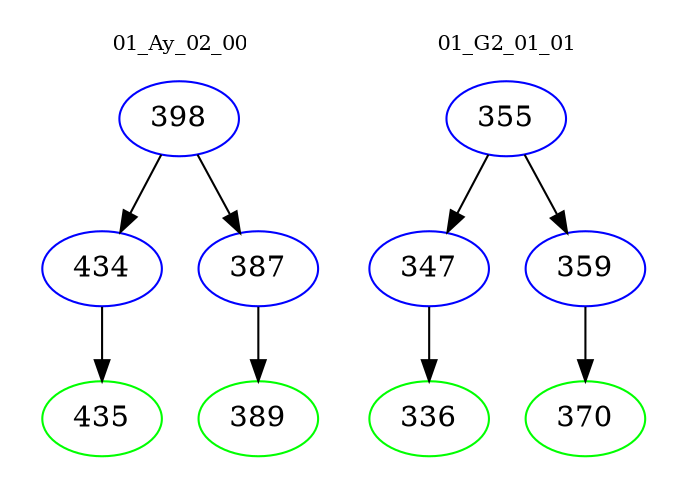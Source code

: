 digraph{
subgraph cluster_0 {
color = white
label = "01_Ay_02_00";
fontsize=10;
T0_398 [label="398", color="blue"]
T0_398 -> T0_434 [color="black"]
T0_434 [label="434", color="blue"]
T0_434 -> T0_435 [color="black"]
T0_435 [label="435", color="green"]
T0_398 -> T0_387 [color="black"]
T0_387 [label="387", color="blue"]
T0_387 -> T0_389 [color="black"]
T0_389 [label="389", color="green"]
}
subgraph cluster_1 {
color = white
label = "01_G2_01_01";
fontsize=10;
T1_355 [label="355", color="blue"]
T1_355 -> T1_347 [color="black"]
T1_347 [label="347", color="blue"]
T1_347 -> T1_336 [color="black"]
T1_336 [label="336", color="green"]
T1_355 -> T1_359 [color="black"]
T1_359 [label="359", color="blue"]
T1_359 -> T1_370 [color="black"]
T1_370 [label="370", color="green"]
}
}
